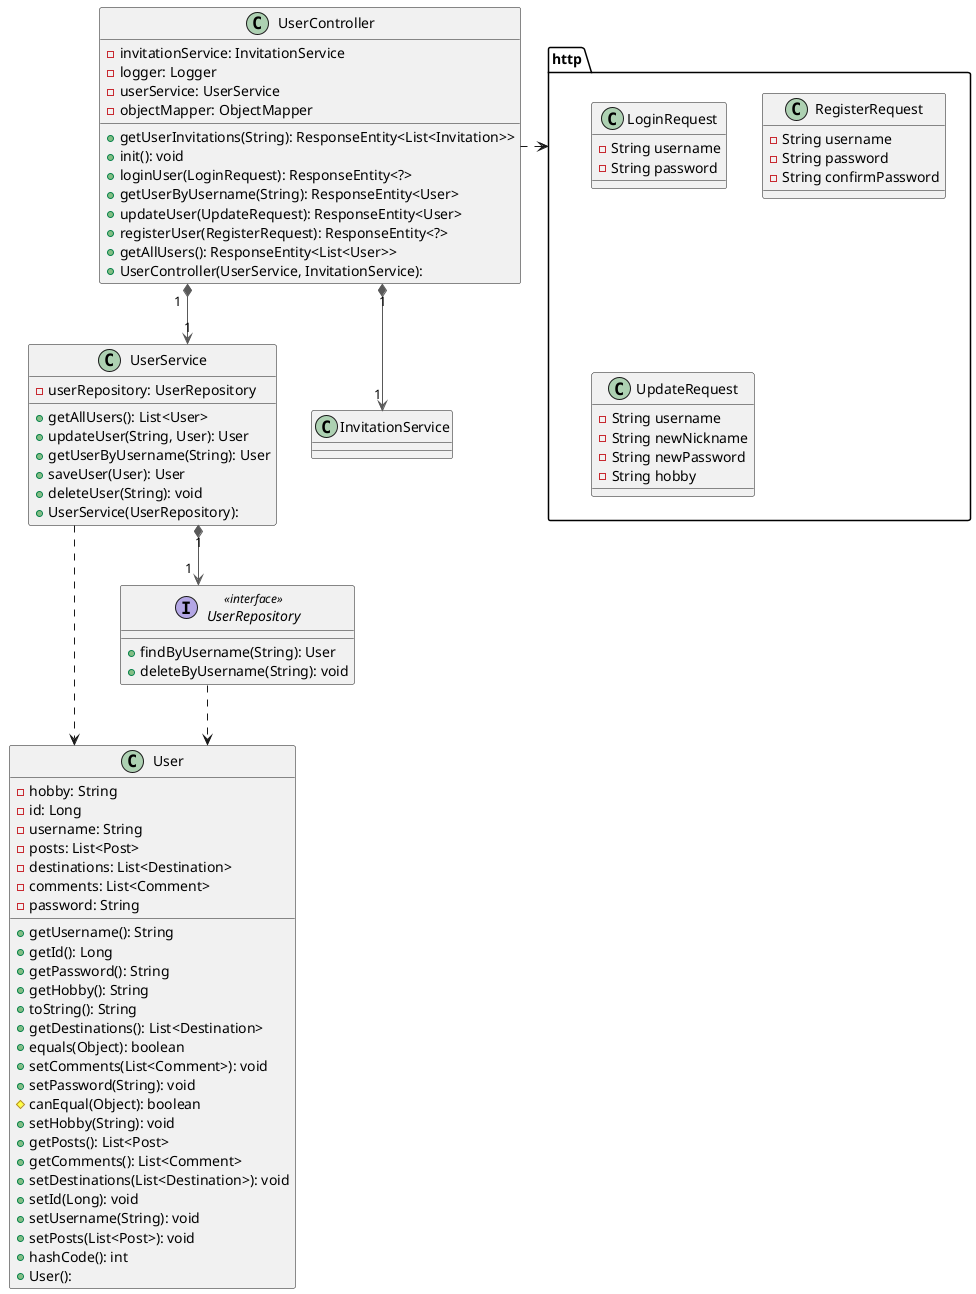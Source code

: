 @startuml

'!theme plain
top to bottom direction
skinparam linetype ortho

class User {
  - hobby: String
  - id: Long
  - username: String
  - posts: List<Post>
  - destinations: List<Destination>
  - comments: List<Comment>
  - password: String
  + getUsername(): String
  + getId(): Long
  + getPassword(): String
  + getHobby(): String
  + toString(): String
  + getDestinations(): List<Destination>
  + equals(Object): boolean
  + setComments(List<Comment>): void
  + setPassword(String): void
  # canEqual(Object): boolean
  + setHobby(String): void
  + getPosts(): List<Post>
  + getComments(): List<Comment>
  + setDestinations(List<Destination>): void
  + setId(Long): void
  + setUsername(String): void
  + setPosts(List<Post>): void
  + hashCode(): int
  + User(): 
}
class UserController {
  - invitationService: InvitationService
  - logger: Logger
  - userService: UserService
  - objectMapper: ObjectMapper
  + getUserInvitations(String): ResponseEntity<List<Invitation>>
  + init(): void
  + loginUser(LoginRequest): ResponseEntity<?>
  + getUserByUsername(String): ResponseEntity<User>
  + updateUser(UpdateRequest): ResponseEntity<User>
  + registerUser(RegisterRequest): ResponseEntity<?>
  + getAllUsers(): ResponseEntity<List<User>>
  + UserController(UserService, InvitationService): 
}
interface UserRepository << interface >> {
  + findByUsername(String): User
  + deleteByUsername(String): void
}
class UserService {
  - userRepository: UserRepository
  + getAllUsers(): List<User>
  + updateUser(String, User): User
  + getUserByUsername(String): User
  + saveUser(User): User
  + deleteUser(String): void
  + UserService(UserRepository): 
}

class http.LoginRequest {
    - String username
    - String password
}

class http.RegisterRequest {
    - String username
    - String password
    - String confirmPassword
}

class http.UpdateRequest {
    - String username
    - String newNickname
    - String newPassword
    - String hobby
}

'UserController  -[#595959,dashed]->  User
UserController .> http
UserController "1" *-[#595959,plain]-> "1" UserService
UserController "1" *-[#595959,plain]-> "1" InvitationService
UserService    "1" *-[#595959,plain]-> "1" UserRepository
UserService ..> User
UserRepository ..> User
@enduml
